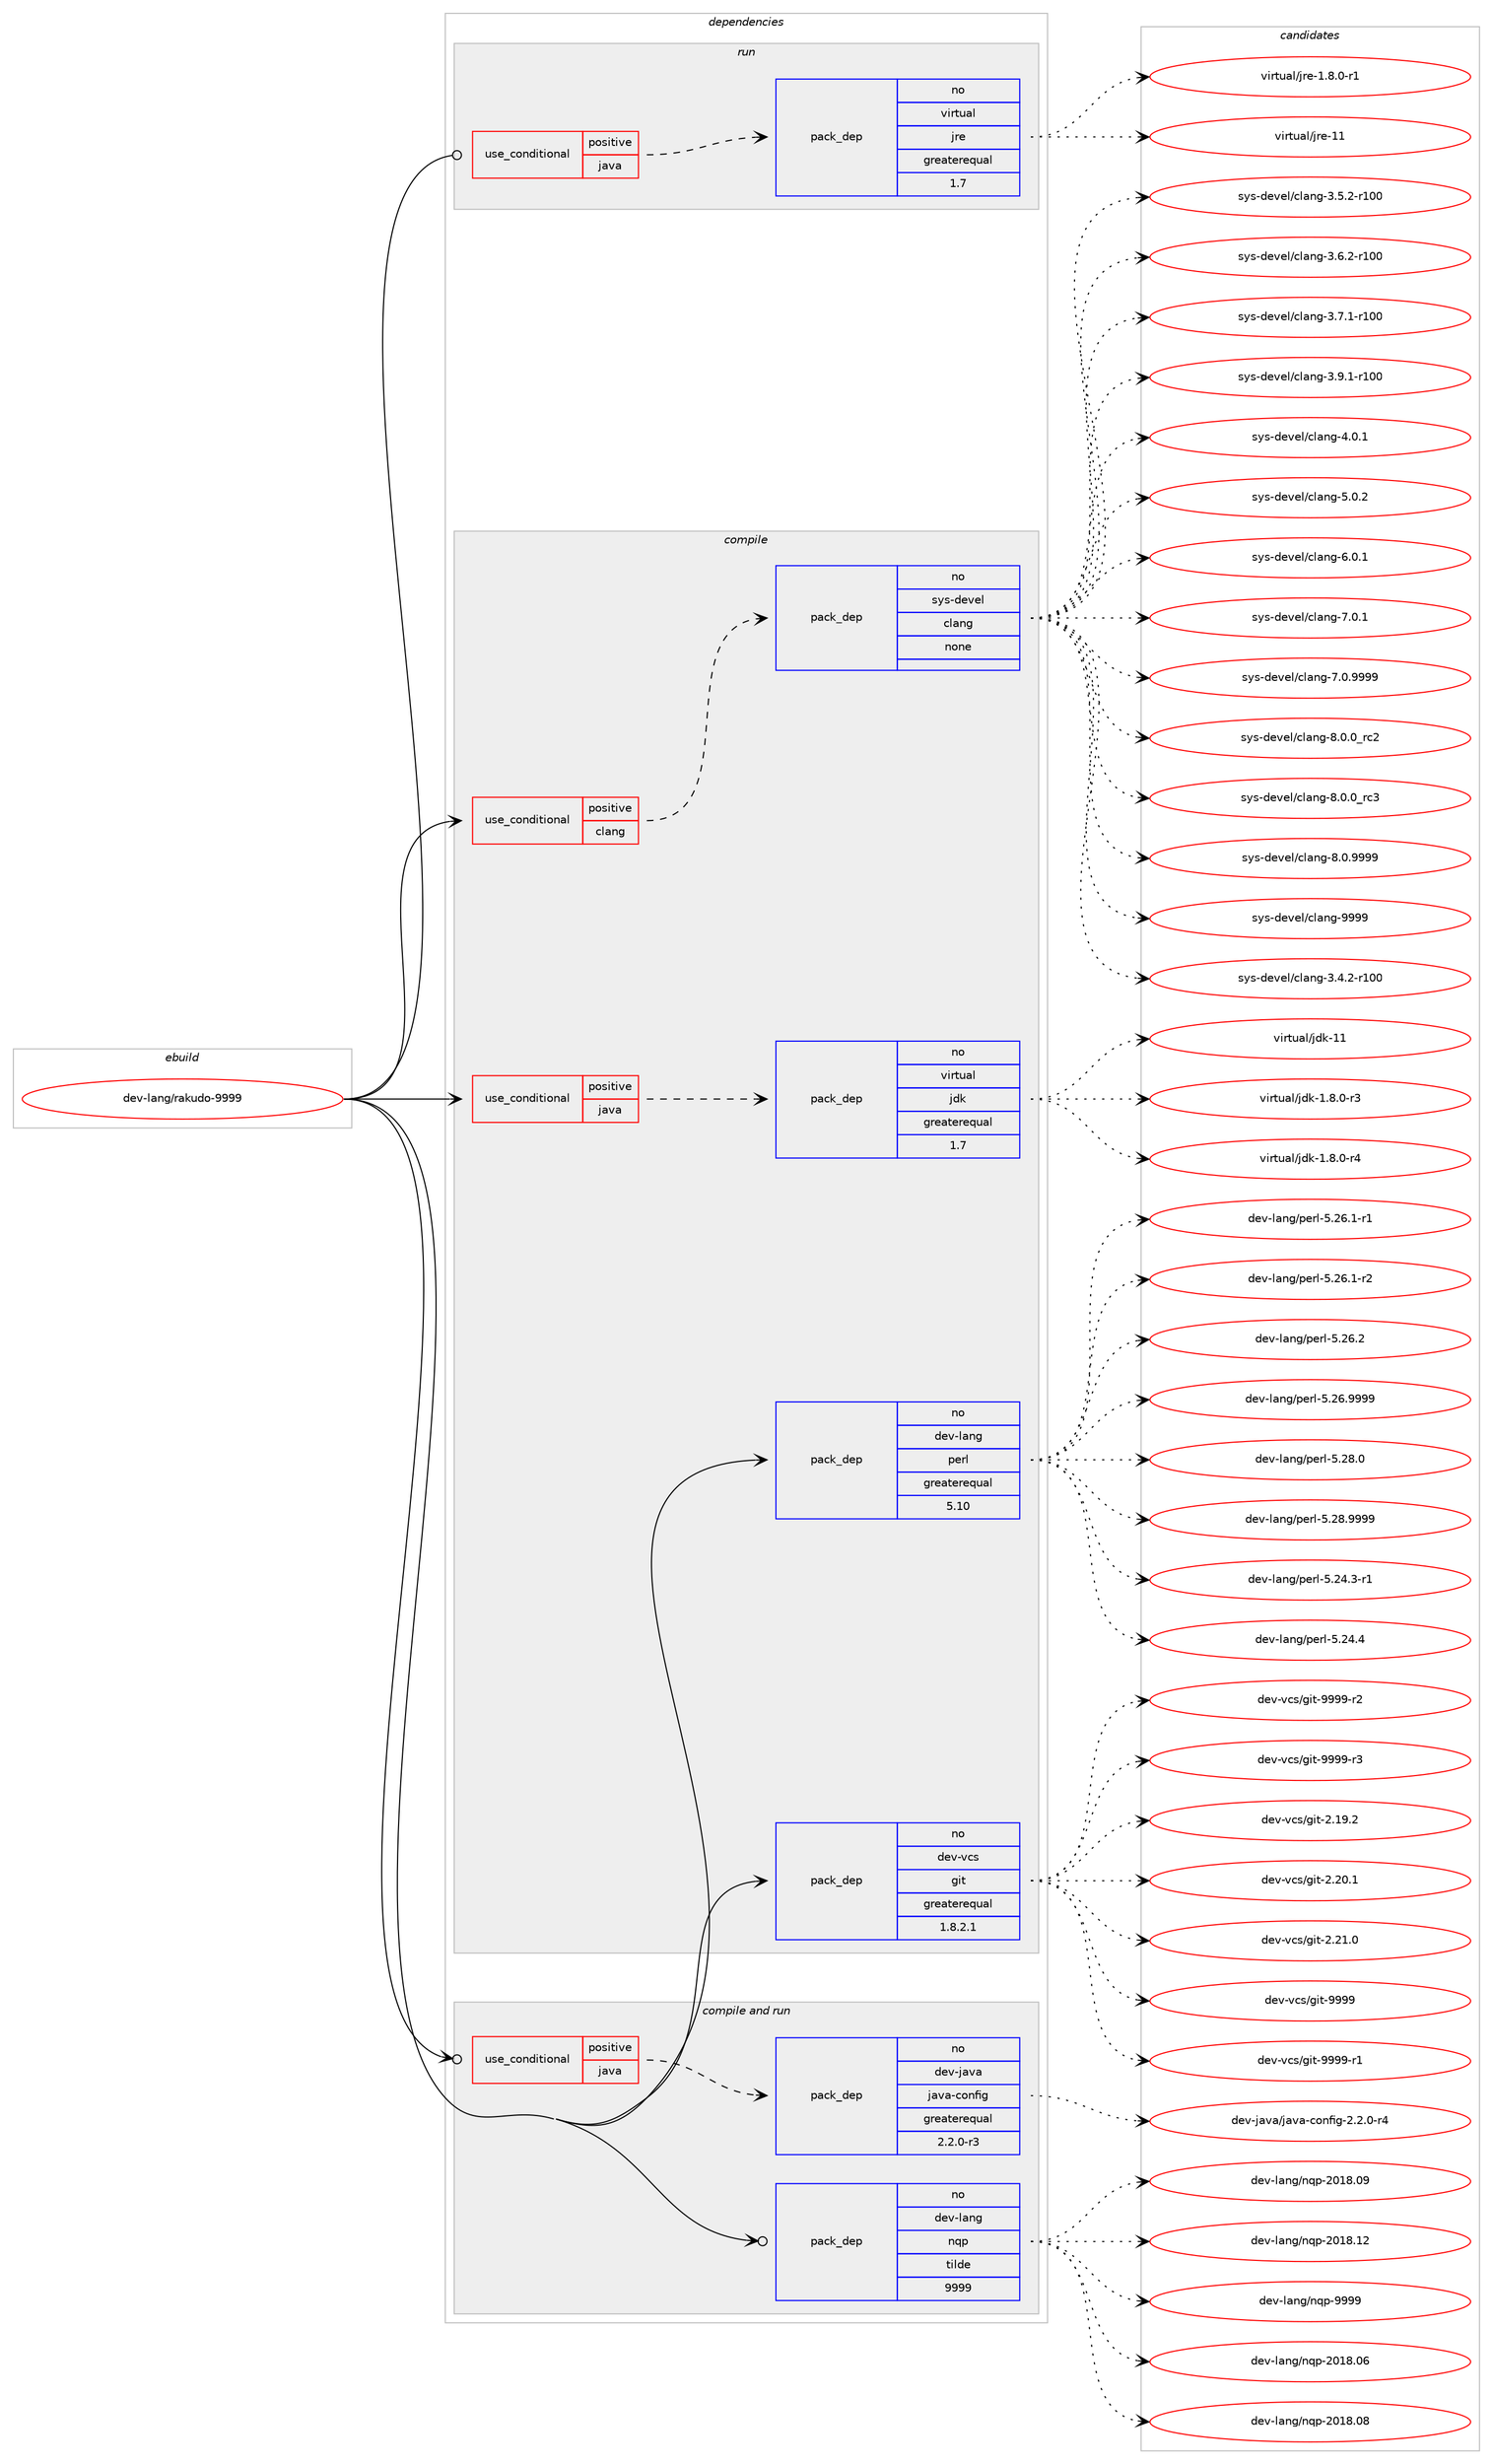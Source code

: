 digraph prolog {

# *************
# Graph options
# *************

newrank=true;
concentrate=true;
compound=true;
graph [rankdir=LR,fontname=Helvetica,fontsize=10,ranksep=1.5];#, ranksep=2.5, nodesep=0.2];
edge  [arrowhead=vee];
node  [fontname=Helvetica,fontsize=10];

# **********
# The ebuild
# **********

subgraph cluster_leftcol {
color=gray;
rank=same;
label=<<i>ebuild</i>>;
id [label="dev-lang/rakudo-9999", color=red, width=4, href="../dev-lang/rakudo-9999.svg"];
}

# ****************
# The dependencies
# ****************

subgraph cluster_midcol {
color=gray;
label=<<i>dependencies</i>>;
subgraph cluster_compile {
fillcolor="#eeeeee";
style=filled;
label=<<i>compile</i>>;
subgraph cond364758 {
dependency1362272 [label=<<TABLE BORDER="0" CELLBORDER="1" CELLSPACING="0" CELLPADDING="4"><TR><TD ROWSPAN="3" CELLPADDING="10">use_conditional</TD></TR><TR><TD>positive</TD></TR><TR><TD>clang</TD></TR></TABLE>>, shape=none, color=red];
subgraph pack974925 {
dependency1362273 [label=<<TABLE BORDER="0" CELLBORDER="1" CELLSPACING="0" CELLPADDING="4" WIDTH="220"><TR><TD ROWSPAN="6" CELLPADDING="30">pack_dep</TD></TR><TR><TD WIDTH="110">no</TD></TR><TR><TD>sys-devel</TD></TR><TR><TD>clang</TD></TR><TR><TD>none</TD></TR><TR><TD></TD></TR></TABLE>>, shape=none, color=blue];
}
dependency1362272:e -> dependency1362273:w [weight=20,style="dashed",arrowhead="vee"];
}
id:e -> dependency1362272:w [weight=20,style="solid",arrowhead="vee"];
subgraph cond364759 {
dependency1362274 [label=<<TABLE BORDER="0" CELLBORDER="1" CELLSPACING="0" CELLPADDING="4"><TR><TD ROWSPAN="3" CELLPADDING="10">use_conditional</TD></TR><TR><TD>positive</TD></TR><TR><TD>java</TD></TR></TABLE>>, shape=none, color=red];
subgraph pack974926 {
dependency1362275 [label=<<TABLE BORDER="0" CELLBORDER="1" CELLSPACING="0" CELLPADDING="4" WIDTH="220"><TR><TD ROWSPAN="6" CELLPADDING="30">pack_dep</TD></TR><TR><TD WIDTH="110">no</TD></TR><TR><TD>virtual</TD></TR><TR><TD>jdk</TD></TR><TR><TD>greaterequal</TD></TR><TR><TD>1.7</TD></TR></TABLE>>, shape=none, color=blue];
}
dependency1362274:e -> dependency1362275:w [weight=20,style="dashed",arrowhead="vee"];
}
id:e -> dependency1362274:w [weight=20,style="solid",arrowhead="vee"];
subgraph pack974927 {
dependency1362276 [label=<<TABLE BORDER="0" CELLBORDER="1" CELLSPACING="0" CELLPADDING="4" WIDTH="220"><TR><TD ROWSPAN="6" CELLPADDING="30">pack_dep</TD></TR><TR><TD WIDTH="110">no</TD></TR><TR><TD>dev-lang</TD></TR><TR><TD>perl</TD></TR><TR><TD>greaterequal</TD></TR><TR><TD>5.10</TD></TR></TABLE>>, shape=none, color=blue];
}
id:e -> dependency1362276:w [weight=20,style="solid",arrowhead="vee"];
subgraph pack974928 {
dependency1362277 [label=<<TABLE BORDER="0" CELLBORDER="1" CELLSPACING="0" CELLPADDING="4" WIDTH="220"><TR><TD ROWSPAN="6" CELLPADDING="30">pack_dep</TD></TR><TR><TD WIDTH="110">no</TD></TR><TR><TD>dev-vcs</TD></TR><TR><TD>git</TD></TR><TR><TD>greaterequal</TD></TR><TR><TD>1.8.2.1</TD></TR></TABLE>>, shape=none, color=blue];
}
id:e -> dependency1362277:w [weight=20,style="solid",arrowhead="vee"];
}
subgraph cluster_compileandrun {
fillcolor="#eeeeee";
style=filled;
label=<<i>compile and run</i>>;
subgraph cond364760 {
dependency1362278 [label=<<TABLE BORDER="0" CELLBORDER="1" CELLSPACING="0" CELLPADDING="4"><TR><TD ROWSPAN="3" CELLPADDING="10">use_conditional</TD></TR><TR><TD>positive</TD></TR><TR><TD>java</TD></TR></TABLE>>, shape=none, color=red];
subgraph pack974929 {
dependency1362279 [label=<<TABLE BORDER="0" CELLBORDER="1" CELLSPACING="0" CELLPADDING="4" WIDTH="220"><TR><TD ROWSPAN="6" CELLPADDING="30">pack_dep</TD></TR><TR><TD WIDTH="110">no</TD></TR><TR><TD>dev-java</TD></TR><TR><TD>java-config</TD></TR><TR><TD>greaterequal</TD></TR><TR><TD>2.2.0-r3</TD></TR></TABLE>>, shape=none, color=blue];
}
dependency1362278:e -> dependency1362279:w [weight=20,style="dashed",arrowhead="vee"];
}
id:e -> dependency1362278:w [weight=20,style="solid",arrowhead="odotvee"];
subgraph pack974930 {
dependency1362280 [label=<<TABLE BORDER="0" CELLBORDER="1" CELLSPACING="0" CELLPADDING="4" WIDTH="220"><TR><TD ROWSPAN="6" CELLPADDING="30">pack_dep</TD></TR><TR><TD WIDTH="110">no</TD></TR><TR><TD>dev-lang</TD></TR><TR><TD>nqp</TD></TR><TR><TD>tilde</TD></TR><TR><TD>9999</TD></TR></TABLE>>, shape=none, color=blue];
}
id:e -> dependency1362280:w [weight=20,style="solid",arrowhead="odotvee"];
}
subgraph cluster_run {
fillcolor="#eeeeee";
style=filled;
label=<<i>run</i>>;
subgraph cond364761 {
dependency1362281 [label=<<TABLE BORDER="0" CELLBORDER="1" CELLSPACING="0" CELLPADDING="4"><TR><TD ROWSPAN="3" CELLPADDING="10">use_conditional</TD></TR><TR><TD>positive</TD></TR><TR><TD>java</TD></TR></TABLE>>, shape=none, color=red];
subgraph pack974931 {
dependency1362282 [label=<<TABLE BORDER="0" CELLBORDER="1" CELLSPACING="0" CELLPADDING="4" WIDTH="220"><TR><TD ROWSPAN="6" CELLPADDING="30">pack_dep</TD></TR><TR><TD WIDTH="110">no</TD></TR><TR><TD>virtual</TD></TR><TR><TD>jre</TD></TR><TR><TD>greaterequal</TD></TR><TR><TD>1.7</TD></TR></TABLE>>, shape=none, color=blue];
}
dependency1362281:e -> dependency1362282:w [weight=20,style="dashed",arrowhead="vee"];
}
id:e -> dependency1362281:w [weight=20,style="solid",arrowhead="odot"];
}
}

# **************
# The candidates
# **************

subgraph cluster_choices {
rank=same;
color=gray;
label=<<i>candidates</i>>;

subgraph choice974925 {
color=black;
nodesep=1;
choice1151211154510010111810110847991089711010345514652465045114494848 [label="sys-devel/clang-3.4.2-r100", color=red, width=4,href="../sys-devel/clang-3.4.2-r100.svg"];
choice1151211154510010111810110847991089711010345514653465045114494848 [label="sys-devel/clang-3.5.2-r100", color=red, width=4,href="../sys-devel/clang-3.5.2-r100.svg"];
choice1151211154510010111810110847991089711010345514654465045114494848 [label="sys-devel/clang-3.6.2-r100", color=red, width=4,href="../sys-devel/clang-3.6.2-r100.svg"];
choice1151211154510010111810110847991089711010345514655464945114494848 [label="sys-devel/clang-3.7.1-r100", color=red, width=4,href="../sys-devel/clang-3.7.1-r100.svg"];
choice1151211154510010111810110847991089711010345514657464945114494848 [label="sys-devel/clang-3.9.1-r100", color=red, width=4,href="../sys-devel/clang-3.9.1-r100.svg"];
choice11512111545100101118101108479910897110103455246484649 [label="sys-devel/clang-4.0.1", color=red, width=4,href="../sys-devel/clang-4.0.1.svg"];
choice11512111545100101118101108479910897110103455346484650 [label="sys-devel/clang-5.0.2", color=red, width=4,href="../sys-devel/clang-5.0.2.svg"];
choice11512111545100101118101108479910897110103455446484649 [label="sys-devel/clang-6.0.1", color=red, width=4,href="../sys-devel/clang-6.0.1.svg"];
choice11512111545100101118101108479910897110103455546484649 [label="sys-devel/clang-7.0.1", color=red, width=4,href="../sys-devel/clang-7.0.1.svg"];
choice11512111545100101118101108479910897110103455546484657575757 [label="sys-devel/clang-7.0.9999", color=red, width=4,href="../sys-devel/clang-7.0.9999.svg"];
choice11512111545100101118101108479910897110103455646484648951149950 [label="sys-devel/clang-8.0.0_rc2", color=red, width=4,href="../sys-devel/clang-8.0.0_rc2.svg"];
choice11512111545100101118101108479910897110103455646484648951149951 [label="sys-devel/clang-8.0.0_rc3", color=red, width=4,href="../sys-devel/clang-8.0.0_rc3.svg"];
choice11512111545100101118101108479910897110103455646484657575757 [label="sys-devel/clang-8.0.9999", color=red, width=4,href="../sys-devel/clang-8.0.9999.svg"];
choice115121115451001011181011084799108971101034557575757 [label="sys-devel/clang-9999", color=red, width=4,href="../sys-devel/clang-9999.svg"];
dependency1362273:e -> choice1151211154510010111810110847991089711010345514652465045114494848:w [style=dotted,weight="100"];
dependency1362273:e -> choice1151211154510010111810110847991089711010345514653465045114494848:w [style=dotted,weight="100"];
dependency1362273:e -> choice1151211154510010111810110847991089711010345514654465045114494848:w [style=dotted,weight="100"];
dependency1362273:e -> choice1151211154510010111810110847991089711010345514655464945114494848:w [style=dotted,weight="100"];
dependency1362273:e -> choice1151211154510010111810110847991089711010345514657464945114494848:w [style=dotted,weight="100"];
dependency1362273:e -> choice11512111545100101118101108479910897110103455246484649:w [style=dotted,weight="100"];
dependency1362273:e -> choice11512111545100101118101108479910897110103455346484650:w [style=dotted,weight="100"];
dependency1362273:e -> choice11512111545100101118101108479910897110103455446484649:w [style=dotted,weight="100"];
dependency1362273:e -> choice11512111545100101118101108479910897110103455546484649:w [style=dotted,weight="100"];
dependency1362273:e -> choice11512111545100101118101108479910897110103455546484657575757:w [style=dotted,weight="100"];
dependency1362273:e -> choice11512111545100101118101108479910897110103455646484648951149950:w [style=dotted,weight="100"];
dependency1362273:e -> choice11512111545100101118101108479910897110103455646484648951149951:w [style=dotted,weight="100"];
dependency1362273:e -> choice11512111545100101118101108479910897110103455646484657575757:w [style=dotted,weight="100"];
dependency1362273:e -> choice115121115451001011181011084799108971101034557575757:w [style=dotted,weight="100"];
}
subgraph choice974926 {
color=black;
nodesep=1;
choice11810511411611797108471061001074549465646484511451 [label="virtual/jdk-1.8.0-r3", color=red, width=4,href="../virtual/jdk-1.8.0-r3.svg"];
choice11810511411611797108471061001074549465646484511452 [label="virtual/jdk-1.8.0-r4", color=red, width=4,href="../virtual/jdk-1.8.0-r4.svg"];
choice1181051141161179710847106100107454949 [label="virtual/jdk-11", color=red, width=4,href="../virtual/jdk-11.svg"];
dependency1362275:e -> choice11810511411611797108471061001074549465646484511451:w [style=dotted,weight="100"];
dependency1362275:e -> choice11810511411611797108471061001074549465646484511452:w [style=dotted,weight="100"];
dependency1362275:e -> choice1181051141161179710847106100107454949:w [style=dotted,weight="100"];
}
subgraph choice974927 {
color=black;
nodesep=1;
choice100101118451089711010347112101114108455346505246514511449 [label="dev-lang/perl-5.24.3-r1", color=red, width=4,href="../dev-lang/perl-5.24.3-r1.svg"];
choice10010111845108971101034711210111410845534650524652 [label="dev-lang/perl-5.24.4", color=red, width=4,href="../dev-lang/perl-5.24.4.svg"];
choice100101118451089711010347112101114108455346505446494511449 [label="dev-lang/perl-5.26.1-r1", color=red, width=4,href="../dev-lang/perl-5.26.1-r1.svg"];
choice100101118451089711010347112101114108455346505446494511450 [label="dev-lang/perl-5.26.1-r2", color=red, width=4,href="../dev-lang/perl-5.26.1-r2.svg"];
choice10010111845108971101034711210111410845534650544650 [label="dev-lang/perl-5.26.2", color=red, width=4,href="../dev-lang/perl-5.26.2.svg"];
choice10010111845108971101034711210111410845534650544657575757 [label="dev-lang/perl-5.26.9999", color=red, width=4,href="../dev-lang/perl-5.26.9999.svg"];
choice10010111845108971101034711210111410845534650564648 [label="dev-lang/perl-5.28.0", color=red, width=4,href="../dev-lang/perl-5.28.0.svg"];
choice10010111845108971101034711210111410845534650564657575757 [label="dev-lang/perl-5.28.9999", color=red, width=4,href="../dev-lang/perl-5.28.9999.svg"];
dependency1362276:e -> choice100101118451089711010347112101114108455346505246514511449:w [style=dotted,weight="100"];
dependency1362276:e -> choice10010111845108971101034711210111410845534650524652:w [style=dotted,weight="100"];
dependency1362276:e -> choice100101118451089711010347112101114108455346505446494511449:w [style=dotted,weight="100"];
dependency1362276:e -> choice100101118451089711010347112101114108455346505446494511450:w [style=dotted,weight="100"];
dependency1362276:e -> choice10010111845108971101034711210111410845534650544650:w [style=dotted,weight="100"];
dependency1362276:e -> choice10010111845108971101034711210111410845534650544657575757:w [style=dotted,weight="100"];
dependency1362276:e -> choice10010111845108971101034711210111410845534650564648:w [style=dotted,weight="100"];
dependency1362276:e -> choice10010111845108971101034711210111410845534650564657575757:w [style=dotted,weight="100"];
}
subgraph choice974928 {
color=black;
nodesep=1;
choice10010111845118991154710310511645504649574650 [label="dev-vcs/git-2.19.2", color=red, width=4,href="../dev-vcs/git-2.19.2.svg"];
choice10010111845118991154710310511645504650484649 [label="dev-vcs/git-2.20.1", color=red, width=4,href="../dev-vcs/git-2.20.1.svg"];
choice10010111845118991154710310511645504650494648 [label="dev-vcs/git-2.21.0", color=red, width=4,href="../dev-vcs/git-2.21.0.svg"];
choice1001011184511899115471031051164557575757 [label="dev-vcs/git-9999", color=red, width=4,href="../dev-vcs/git-9999.svg"];
choice10010111845118991154710310511645575757574511449 [label="dev-vcs/git-9999-r1", color=red, width=4,href="../dev-vcs/git-9999-r1.svg"];
choice10010111845118991154710310511645575757574511450 [label="dev-vcs/git-9999-r2", color=red, width=4,href="../dev-vcs/git-9999-r2.svg"];
choice10010111845118991154710310511645575757574511451 [label="dev-vcs/git-9999-r3", color=red, width=4,href="../dev-vcs/git-9999-r3.svg"];
dependency1362277:e -> choice10010111845118991154710310511645504649574650:w [style=dotted,weight="100"];
dependency1362277:e -> choice10010111845118991154710310511645504650484649:w [style=dotted,weight="100"];
dependency1362277:e -> choice10010111845118991154710310511645504650494648:w [style=dotted,weight="100"];
dependency1362277:e -> choice1001011184511899115471031051164557575757:w [style=dotted,weight="100"];
dependency1362277:e -> choice10010111845118991154710310511645575757574511449:w [style=dotted,weight="100"];
dependency1362277:e -> choice10010111845118991154710310511645575757574511450:w [style=dotted,weight="100"];
dependency1362277:e -> choice10010111845118991154710310511645575757574511451:w [style=dotted,weight="100"];
}
subgraph choice974929 {
color=black;
nodesep=1;
choice10010111845106971189747106971189745991111101021051034550465046484511452 [label="dev-java/java-config-2.2.0-r4", color=red, width=4,href="../dev-java/java-config-2.2.0-r4.svg"];
dependency1362279:e -> choice10010111845106971189747106971189745991111101021051034550465046484511452:w [style=dotted,weight="100"];
}
subgraph choice974930 {
color=black;
nodesep=1;
choice1001011184510897110103471101131124550484956464854 [label="dev-lang/nqp-2018.06", color=red, width=4,href="../dev-lang/nqp-2018.06.svg"];
choice1001011184510897110103471101131124550484956464856 [label="dev-lang/nqp-2018.08", color=red, width=4,href="../dev-lang/nqp-2018.08.svg"];
choice1001011184510897110103471101131124550484956464857 [label="dev-lang/nqp-2018.09", color=red, width=4,href="../dev-lang/nqp-2018.09.svg"];
choice1001011184510897110103471101131124550484956464950 [label="dev-lang/nqp-2018.12", color=red, width=4,href="../dev-lang/nqp-2018.12.svg"];
choice1001011184510897110103471101131124557575757 [label="dev-lang/nqp-9999", color=red, width=4,href="../dev-lang/nqp-9999.svg"];
dependency1362280:e -> choice1001011184510897110103471101131124550484956464854:w [style=dotted,weight="100"];
dependency1362280:e -> choice1001011184510897110103471101131124550484956464856:w [style=dotted,weight="100"];
dependency1362280:e -> choice1001011184510897110103471101131124550484956464857:w [style=dotted,weight="100"];
dependency1362280:e -> choice1001011184510897110103471101131124550484956464950:w [style=dotted,weight="100"];
dependency1362280:e -> choice1001011184510897110103471101131124557575757:w [style=dotted,weight="100"];
}
subgraph choice974931 {
color=black;
nodesep=1;
choice11810511411611797108471061141014549465646484511449 [label="virtual/jre-1.8.0-r1", color=red, width=4,href="../virtual/jre-1.8.0-r1.svg"];
choice1181051141161179710847106114101454949 [label="virtual/jre-11", color=red, width=4,href="../virtual/jre-11.svg"];
dependency1362282:e -> choice11810511411611797108471061141014549465646484511449:w [style=dotted,weight="100"];
dependency1362282:e -> choice1181051141161179710847106114101454949:w [style=dotted,weight="100"];
}
}

}

